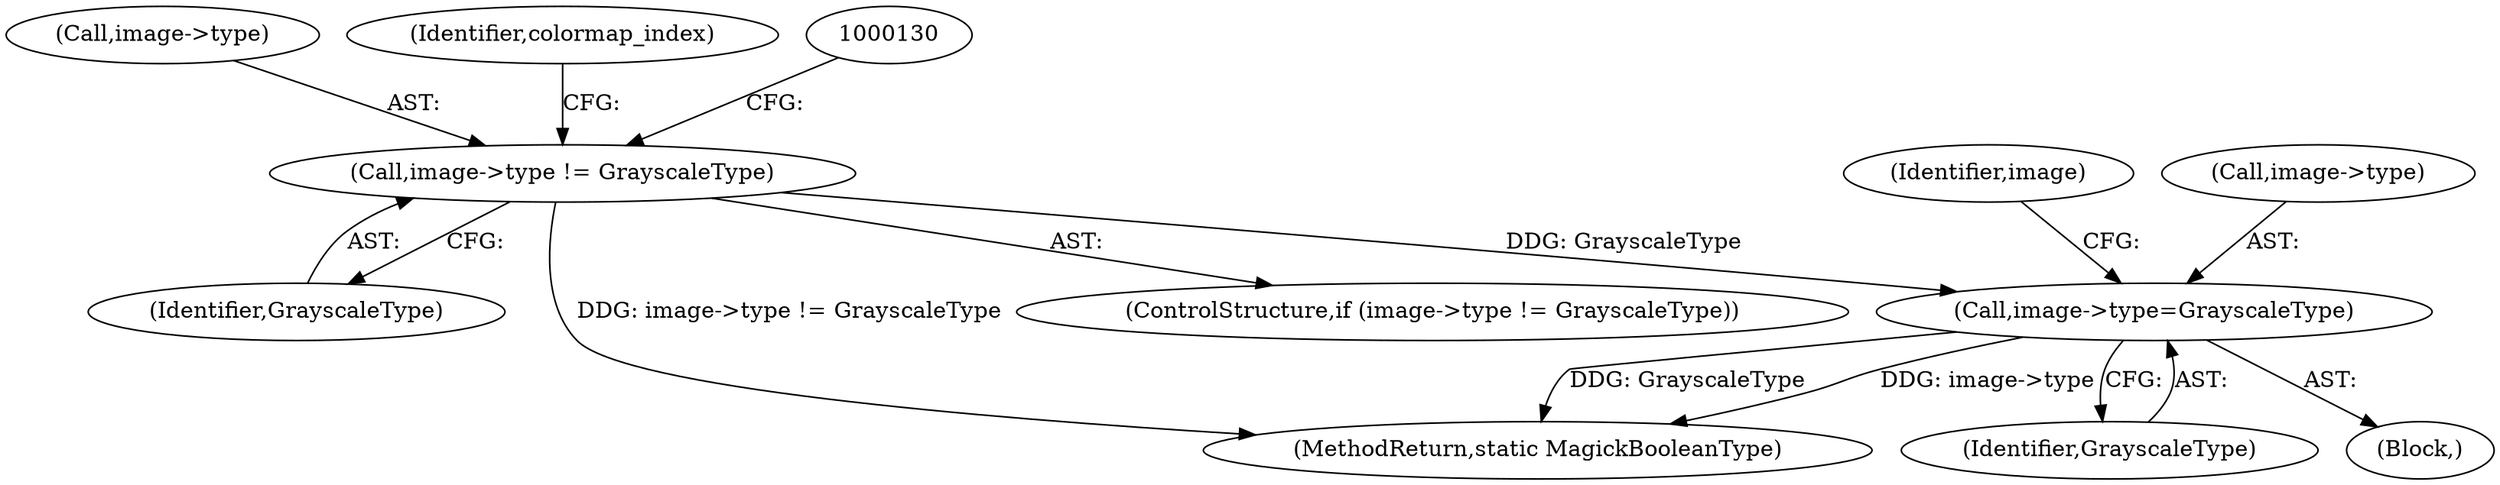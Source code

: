 digraph "0_ImageMagick_db1ffb6cf44bcfe5c4d5fcf9d9109ded5617387f_1@pointer" {
"1000619" [label="(Call,image->type=GrayscaleType)"];
"1000124" [label="(Call,image->type != GrayscaleType)"];
"1000102" [label="(Block,)"];
"1000123" [label="(ControlStructure,if (image->type != GrayscaleType))"];
"1000125" [label="(Call,image->type)"];
"1000135" [label="(Identifier,colormap_index)"];
"1000128" [label="(Identifier,GrayscaleType)"];
"1000627" [label="(Identifier,image)"];
"1000640" [label="(MethodReturn,static MagickBooleanType)"];
"1000124" [label="(Call,image->type != GrayscaleType)"];
"1000620" [label="(Call,image->type)"];
"1000619" [label="(Call,image->type=GrayscaleType)"];
"1000623" [label="(Identifier,GrayscaleType)"];
"1000619" -> "1000102"  [label="AST: "];
"1000619" -> "1000623"  [label="CFG: "];
"1000620" -> "1000619"  [label="AST: "];
"1000623" -> "1000619"  [label="AST: "];
"1000627" -> "1000619"  [label="CFG: "];
"1000619" -> "1000640"  [label="DDG: GrayscaleType"];
"1000619" -> "1000640"  [label="DDG: image->type"];
"1000124" -> "1000619"  [label="DDG: GrayscaleType"];
"1000124" -> "1000123"  [label="AST: "];
"1000124" -> "1000128"  [label="CFG: "];
"1000125" -> "1000124"  [label="AST: "];
"1000128" -> "1000124"  [label="AST: "];
"1000130" -> "1000124"  [label="CFG: "];
"1000135" -> "1000124"  [label="CFG: "];
"1000124" -> "1000640"  [label="DDG: image->type != GrayscaleType"];
}
